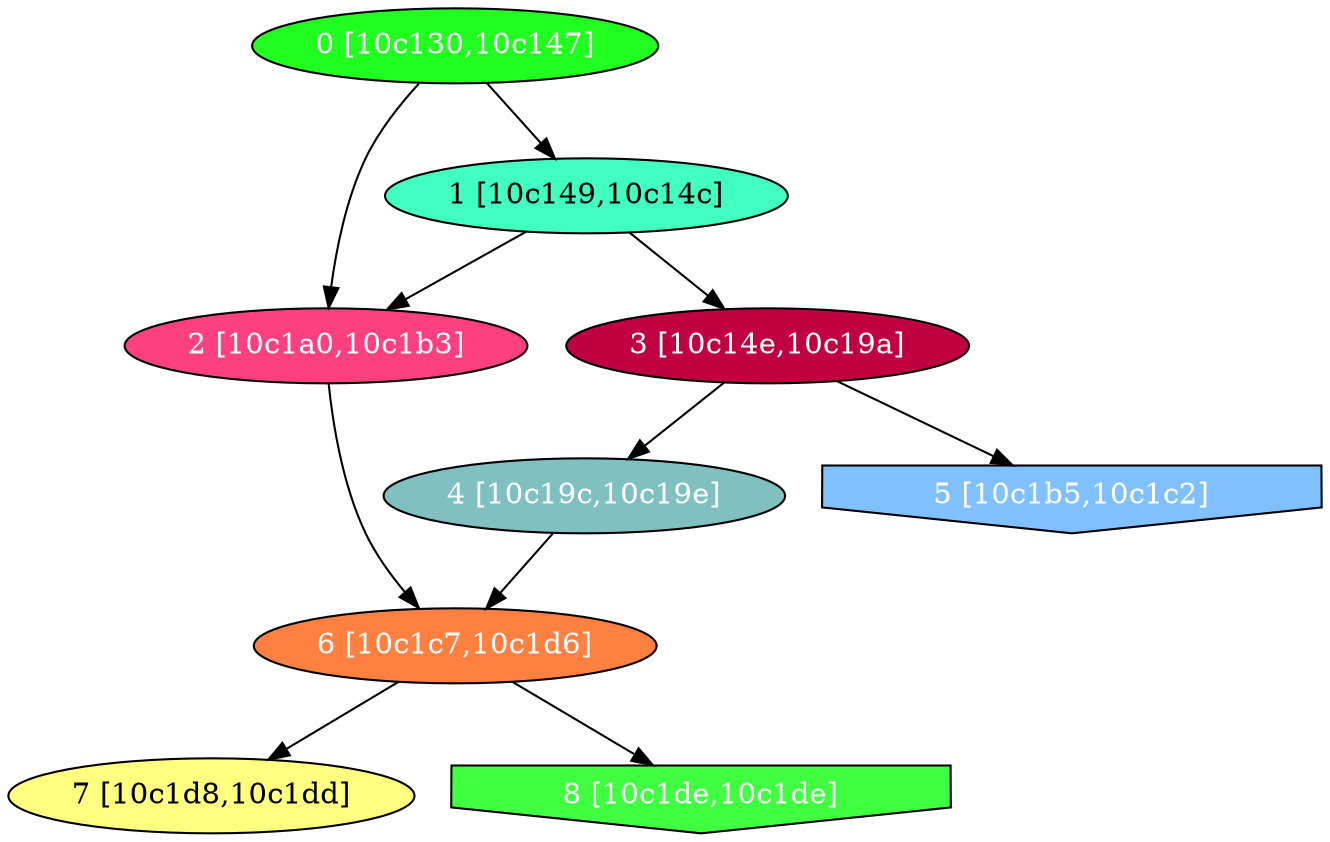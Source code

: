 diGraph libnss3{
	libnss3_0  [style=filled fillcolor="#20FF20" fontcolor="#ffffff" shape=oval label="0 [10c130,10c147]"]
	libnss3_1  [style=filled fillcolor="#40FFC0" fontcolor="#000000" shape=oval label="1 [10c149,10c14c]"]
	libnss3_2  [style=filled fillcolor="#FF4080" fontcolor="#ffffff" shape=oval label="2 [10c1a0,10c1b3]"]
	libnss3_3  [style=filled fillcolor="#C00040" fontcolor="#ffffff" shape=oval label="3 [10c14e,10c19a]"]
	libnss3_4  [style=filled fillcolor="#80C0C0" fontcolor="#ffffff" shape=oval label="4 [10c19c,10c19e]"]
	libnss3_5  [style=filled fillcolor="#80C0FF" fontcolor="#ffffff" shape=invhouse label="5 [10c1b5,10c1c2]"]
	libnss3_6  [style=filled fillcolor="#FF8040" fontcolor="#ffffff" shape=oval label="6 [10c1c7,10c1d6]"]
	libnss3_7  [style=filled fillcolor="#FFFF80" fontcolor="#000000" shape=oval label="7 [10c1d8,10c1dd]"]
	libnss3_8  [style=filled fillcolor="#40FF40" fontcolor="#ffffff" shape=invhouse label="8 [10c1de,10c1de]"]

	libnss3_0 -> libnss3_1
	libnss3_0 -> libnss3_2
	libnss3_1 -> libnss3_2
	libnss3_1 -> libnss3_3
	libnss3_2 -> libnss3_6
	libnss3_3 -> libnss3_4
	libnss3_3 -> libnss3_5
	libnss3_4 -> libnss3_6
	libnss3_6 -> libnss3_7
	libnss3_6 -> libnss3_8
}
